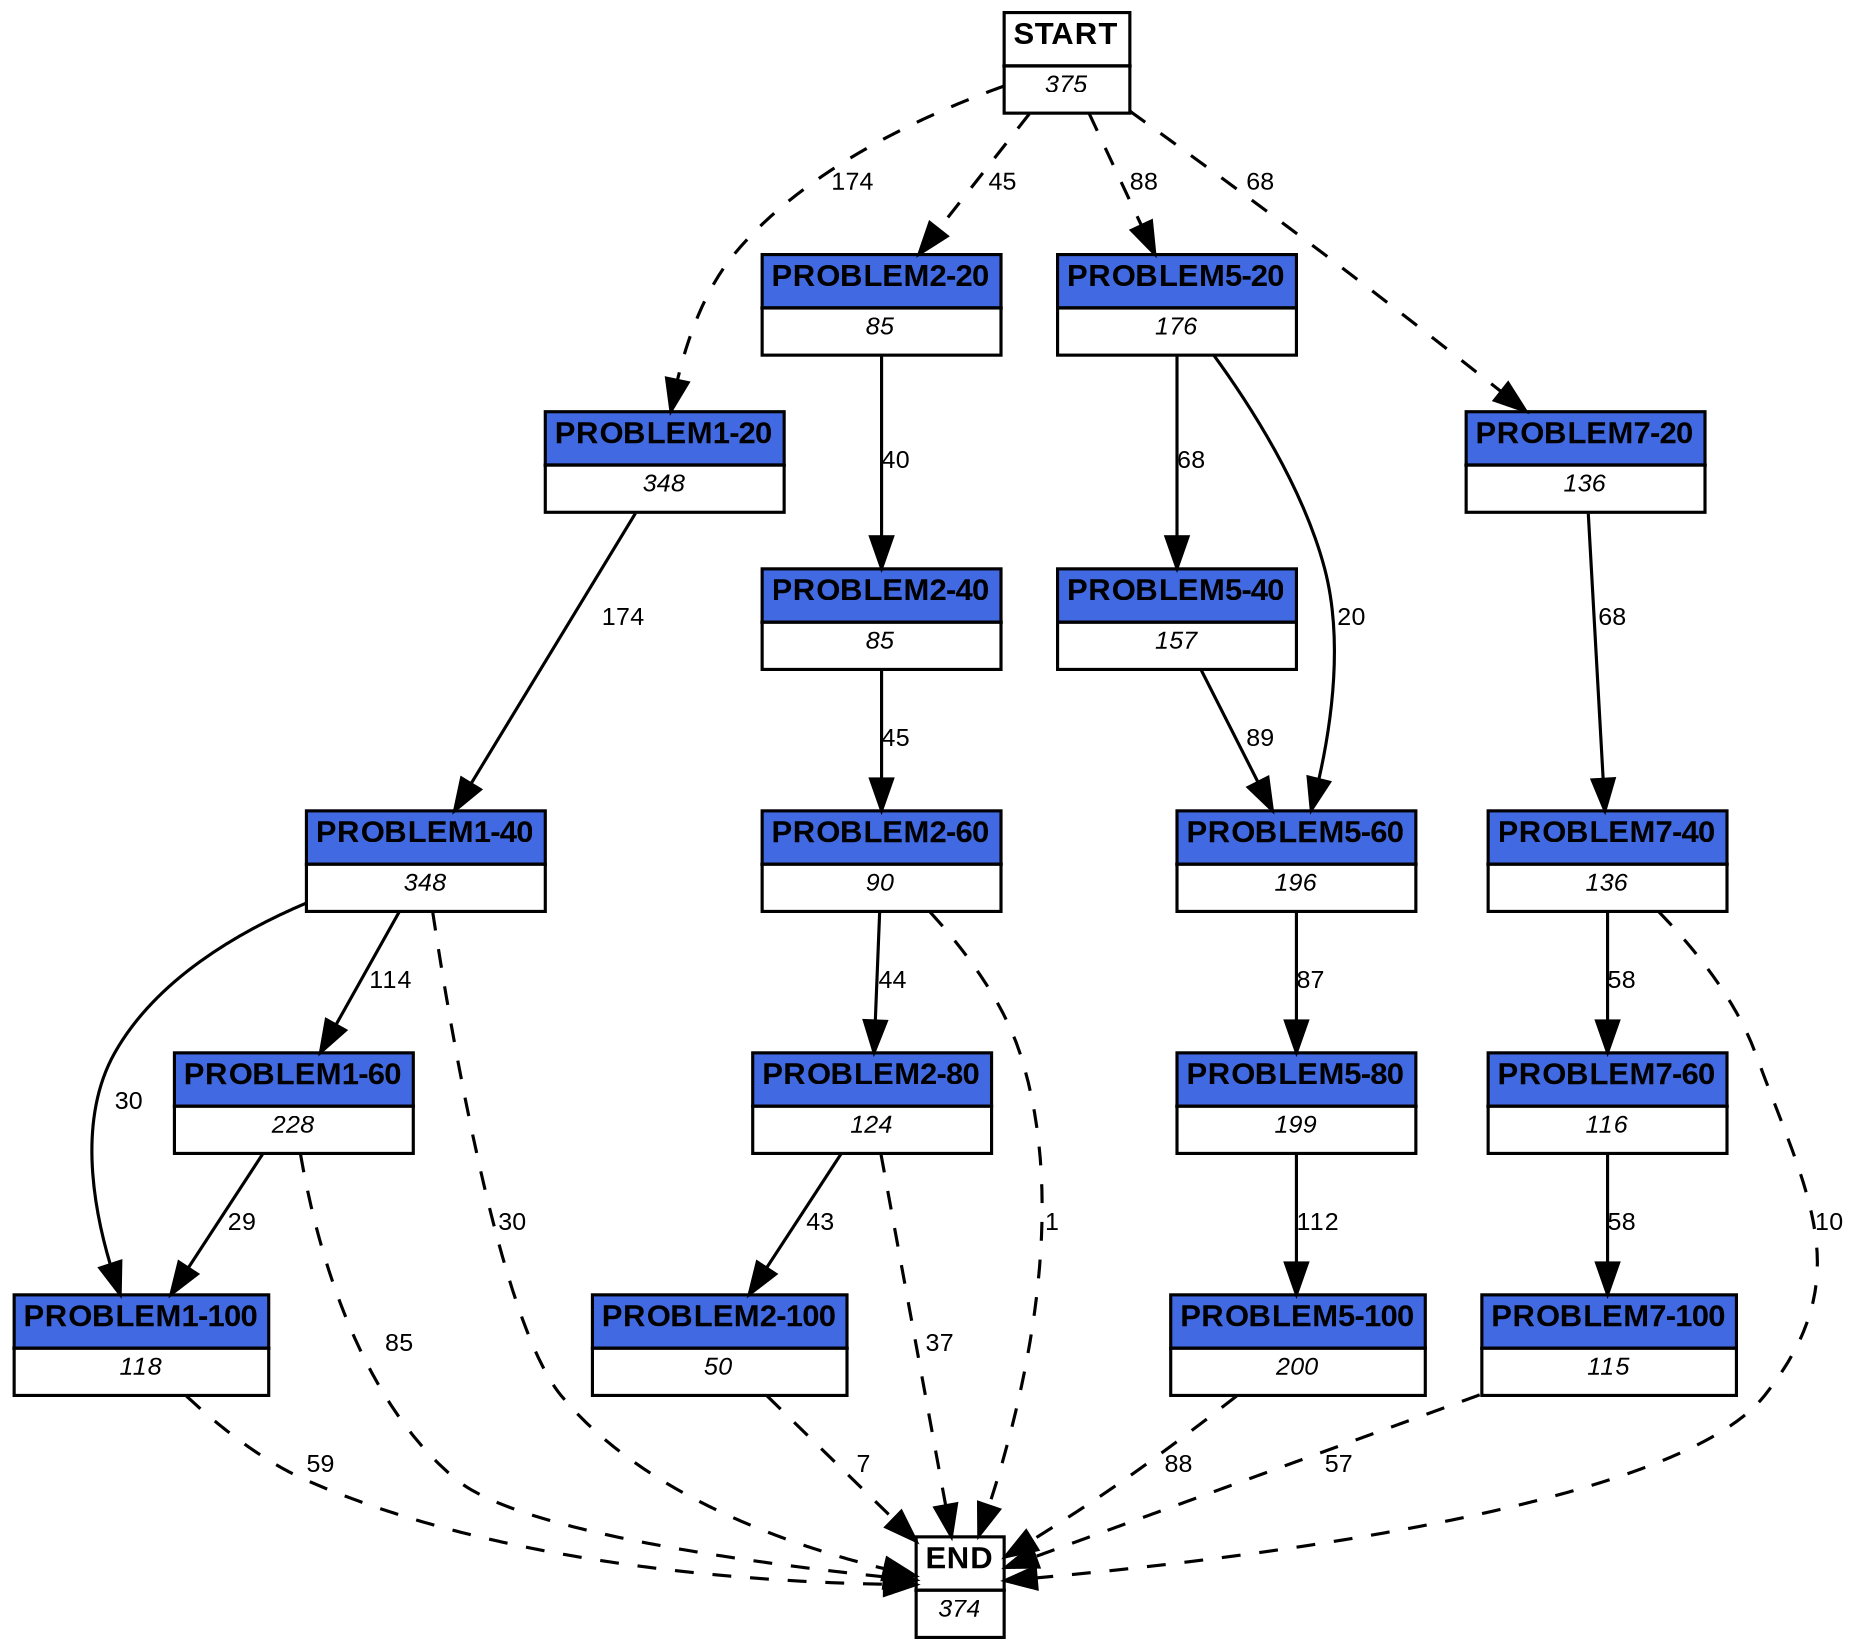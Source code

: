 digraph graphname {
	dpi = 150
	size="16,11!";
	margin = 0;
"PROBLEM1-20" [shape=plain, label=<<table border="0" cellborder="1" cellspacing="0"><tr><td bgcolor="royalblue"><FONT face="Arial" POINT-SIZE="10"><b>PROBLEM1-20</b></FONT></td></tr><tr><td bgcolor="white"><FONT face="Arial" POINT-SIZE="8"><i>348</i></FONT></td></tr></table>>]
"PROBLEM1-40" [shape=plain, label=<<table border="0" cellborder="1" cellspacing="0"><tr><td bgcolor="royalblue"><FONT face="Arial" POINT-SIZE="10"><b>PROBLEM1-40</b></FONT></td></tr><tr><td bgcolor="white"><FONT face="Arial" POINT-SIZE="8"><i>348</i></FONT></td></tr></table>>]
"PROBLEM1-100" [shape=plain, label=<<table border="0" cellborder="1" cellspacing="0"><tr><td bgcolor="royalblue"><FONT face="Arial" POINT-SIZE="10"><b>PROBLEM1-100</b></FONT></td></tr><tr><td bgcolor="white"><FONT face="Arial" POINT-SIZE="8"><i>118</i></FONT></td></tr></table>>]
"PROBLEM1-60" [shape=plain, label=<<table border="0" cellborder="1" cellspacing="0"><tr><td bgcolor="royalblue"><FONT face="Arial" POINT-SIZE="10"><b>PROBLEM1-60</b></FONT></td></tr><tr><td bgcolor="white"><FONT face="Arial" POINT-SIZE="8"><i>228</i></FONT></td></tr></table>>]
"PROBLEM2-20" [shape=plain, label=<<table border="0" cellborder="1" cellspacing="0"><tr><td bgcolor="royalblue"><FONT face="Arial" POINT-SIZE="10"><b>PROBLEM2-20</b></FONT></td></tr><tr><td bgcolor="white"><FONT face="Arial" POINT-SIZE="8"><i>85</i></FONT></td></tr></table>>]
"PROBLEM2-40" [shape=plain, label=<<table border="0" cellborder="1" cellspacing="0"><tr><td bgcolor="royalblue"><FONT face="Arial" POINT-SIZE="10"><b>PROBLEM2-40</b></FONT></td></tr><tr><td bgcolor="white"><FONT face="Arial" POINT-SIZE="8"><i>85</i></FONT></td></tr></table>>]
"PROBLEM2-60" [shape=plain, label=<<table border="0" cellborder="1" cellspacing="0"><tr><td bgcolor="royalblue"><FONT face="Arial" POINT-SIZE="10"><b>PROBLEM2-60</b></FONT></td></tr><tr><td bgcolor="white"><FONT face="Arial" POINT-SIZE="8"><i>90</i></FONT></td></tr></table>>]
"PROBLEM2-80" [shape=plain, label=<<table border="0" cellborder="1" cellspacing="0"><tr><td bgcolor="royalblue"><FONT face="Arial" POINT-SIZE="10"><b>PROBLEM2-80</b></FONT></td></tr><tr><td bgcolor="white"><FONT face="Arial" POINT-SIZE="8"><i>124</i></FONT></td></tr></table>>]
"PROBLEM2-100" [shape=plain, label=<<table border="0" cellborder="1" cellspacing="0"><tr><td bgcolor="royalblue"><FONT face="Arial" POINT-SIZE="10"><b>PROBLEM2-100</b></FONT></td></tr><tr><td bgcolor="white"><FONT face="Arial" POINT-SIZE="8"><i>50</i></FONT></td></tr></table>>]
"PROBLEM5-20" [shape=plain, label=<<table border="0" cellborder="1" cellspacing="0"><tr><td bgcolor="royalblue"><FONT face="Arial" POINT-SIZE="10"><b>PROBLEM5-20</b></FONT></td></tr><tr><td bgcolor="white"><FONT face="Arial" POINT-SIZE="8"><i>176</i></FONT></td></tr></table>>]
"PROBLEM5-40" [shape=plain, label=<<table border="0" cellborder="1" cellspacing="0"><tr><td bgcolor="royalblue"><FONT face="Arial" POINT-SIZE="10"><b>PROBLEM5-40</b></FONT></td></tr><tr><td bgcolor="white"><FONT face="Arial" POINT-SIZE="8"><i>157</i></FONT></td></tr></table>>]
"PROBLEM5-60" [shape=plain, label=<<table border="0" cellborder="1" cellspacing="0"><tr><td bgcolor="royalblue"><FONT face="Arial" POINT-SIZE="10"><b>PROBLEM5-60</b></FONT></td></tr><tr><td bgcolor="white"><FONT face="Arial" POINT-SIZE="8"><i>196</i></FONT></td></tr></table>>]
"PROBLEM5-80" [shape=plain, label=<<table border="0" cellborder="1" cellspacing="0"><tr><td bgcolor="royalblue"><FONT face="Arial" POINT-SIZE="10"><b>PROBLEM5-80</b></FONT></td></tr><tr><td bgcolor="white"><FONT face="Arial" POINT-SIZE="8"><i>199</i></FONT></td></tr></table>>]
"PROBLEM5-100" [shape=plain, label=<<table border="0" cellborder="1" cellspacing="0"><tr><td bgcolor="royalblue"><FONT face="Arial" POINT-SIZE="10"><b>PROBLEM5-100</b></FONT></td></tr><tr><td bgcolor="white"><FONT face="Arial" POINT-SIZE="8"><i>200</i></FONT></td></tr></table>>]
"PROBLEM7-20" [shape=plain, label=<<table border="0" cellborder="1" cellspacing="0"><tr><td bgcolor="royalblue"><FONT face="Arial" POINT-SIZE="10"><b>PROBLEM7-20</b></FONT></td></tr><tr><td bgcolor="white"><FONT face="Arial" POINT-SIZE="8"><i>136</i></FONT></td></tr></table>>]
"PROBLEM7-40" [shape=plain, label=<<table border="0" cellborder="1" cellspacing="0"><tr><td bgcolor="royalblue"><FONT face="Arial" POINT-SIZE="10"><b>PROBLEM7-40</b></FONT></td></tr><tr><td bgcolor="white"><FONT face="Arial" POINT-SIZE="8"><i>136</i></FONT></td></tr></table>>]
"PROBLEM7-60" [shape=plain, label=<<table border="0" cellborder="1" cellspacing="0"><tr><td bgcolor="royalblue"><FONT face="Arial" POINT-SIZE="10"><b>PROBLEM7-60</b></FONT></td></tr><tr><td bgcolor="white"><FONT face="Arial" POINT-SIZE="8"><i>116</i></FONT></td></tr></table>>]
"PROBLEM7-100" [shape=plain, label=<<table border="0" cellborder="1" cellspacing="0"><tr><td bgcolor="royalblue"><FONT face="Arial" POINT-SIZE="10"><b>PROBLEM7-100</b></FONT></td></tr><tr><td bgcolor="white"><FONT face="Arial" POINT-SIZE="8"><i>115</i></FONT></td></tr></table>>]
"START" [shape=plain, label=<<table border="0" cellborder="1" cellspacing="0"><tr><td bgcolor="white"><FONT face="Arial" POINT-SIZE="10"><b>START</b></FONT></td></tr><tr><td bgcolor="white"><FONT face="Arial" POINT-SIZE="8"><i>375</i></FONT></td></tr></table>>]
"END" [shape=plain, label=<<table border="0" cellborder="1" cellspacing="0"><tr><td bgcolor="white"><FONT face="Arial" POINT-SIZE="10"><b>END</b></FONT></td></tr><tr><td bgcolor="white"><FONT face="Arial" POINT-SIZE="8"><i>374</i></FONT></td></tr></table>>]
"PROBLEM1-20" -> "PROBLEM1-40" [ label ="174" labelfloat=false fontname="Arial" fontsize=8]
"PROBLEM1-40" -> "PROBLEM1-100" [ label ="30" labelfloat=false fontname="Arial" fontsize=8]
"PROBLEM1-40" -> "PROBLEM1-60" [ label ="114" labelfloat=false fontname="Arial" fontsize=8]
"PROBLEM1-40" -> "END" [ style = dashed label ="30" labelfloat=false fontname="Arial" fontsize=8]
"PROBLEM1-100" -> "END" [ style = dashed label ="59" labelfloat=false fontname="Arial" fontsize=8]
"PROBLEM1-60" -> "PROBLEM1-100" [ label ="29" labelfloat=false fontname="Arial" fontsize=8]
"PROBLEM1-60" -> "END" [ style = dashed label ="85" labelfloat=false fontname="Arial" fontsize=8]
"PROBLEM2-20" -> "PROBLEM2-40" [ label ="40" labelfloat=false fontname="Arial" fontsize=8]
"PROBLEM2-40" -> "PROBLEM2-60" [ label ="45" labelfloat=false fontname="Arial" fontsize=8]
"PROBLEM2-60" -> "PROBLEM2-80" [ label ="44" labelfloat=false fontname="Arial" fontsize=8]
"PROBLEM2-60" -> "END" [ style = dashed label ="1" labelfloat=false fontname="Arial" fontsize=8]
"PROBLEM2-80" -> "PROBLEM2-100" [ label ="43" labelfloat=false fontname="Arial" fontsize=8]
"PROBLEM2-80" -> "END" [ style = dashed label ="37" labelfloat=false fontname="Arial" fontsize=8]
"PROBLEM2-100" -> "END" [ style = dashed label ="7" labelfloat=false fontname="Arial" fontsize=8]
"PROBLEM5-20" -> "PROBLEM5-40" [ label ="68" labelfloat=false fontname="Arial" fontsize=8]
"PROBLEM5-20" -> "PROBLEM5-60" [ label ="20" labelfloat=false fontname="Arial" fontsize=8]
"PROBLEM5-40" -> "PROBLEM5-60" [ label ="89" labelfloat=false fontname="Arial" fontsize=8]
"PROBLEM5-60" -> "PROBLEM5-80" [ label ="87" labelfloat=false fontname="Arial" fontsize=8]
"PROBLEM5-80" -> "PROBLEM5-100" [ label ="112" labelfloat=false fontname="Arial" fontsize=8]
"PROBLEM5-100" -> "END" [ style = dashed label ="88" labelfloat=false fontname="Arial" fontsize=8]
"PROBLEM7-20" -> "PROBLEM7-40" [ label ="68" labelfloat=false fontname="Arial" fontsize=8]
"PROBLEM7-40" -> "PROBLEM7-60" [ label ="58" labelfloat=false fontname="Arial" fontsize=8]
"PROBLEM7-40" -> "END" [ style = dashed label ="10" labelfloat=false fontname="Arial" fontsize=8]
"PROBLEM7-60" -> "PROBLEM7-100" [ label ="58" labelfloat=false fontname="Arial" fontsize=8]
"PROBLEM7-100" -> "END" [ style = dashed label ="57" labelfloat=false fontname="Arial" fontsize=8]
"START" -> "PROBLEM1-20" [ style = dashed label ="174" labelfloat=false fontname="Arial" fontsize=8]
"START" -> "PROBLEM2-20" [ style = dashed label ="45" labelfloat=false fontname="Arial" fontsize=8]
"START" -> "PROBLEM5-20" [ style = dashed label ="88" labelfloat=false fontname="Arial" fontsize=8]
"START" -> "PROBLEM7-20" [ style = dashed label ="68" labelfloat=false fontname="Arial" fontsize=8]
}
